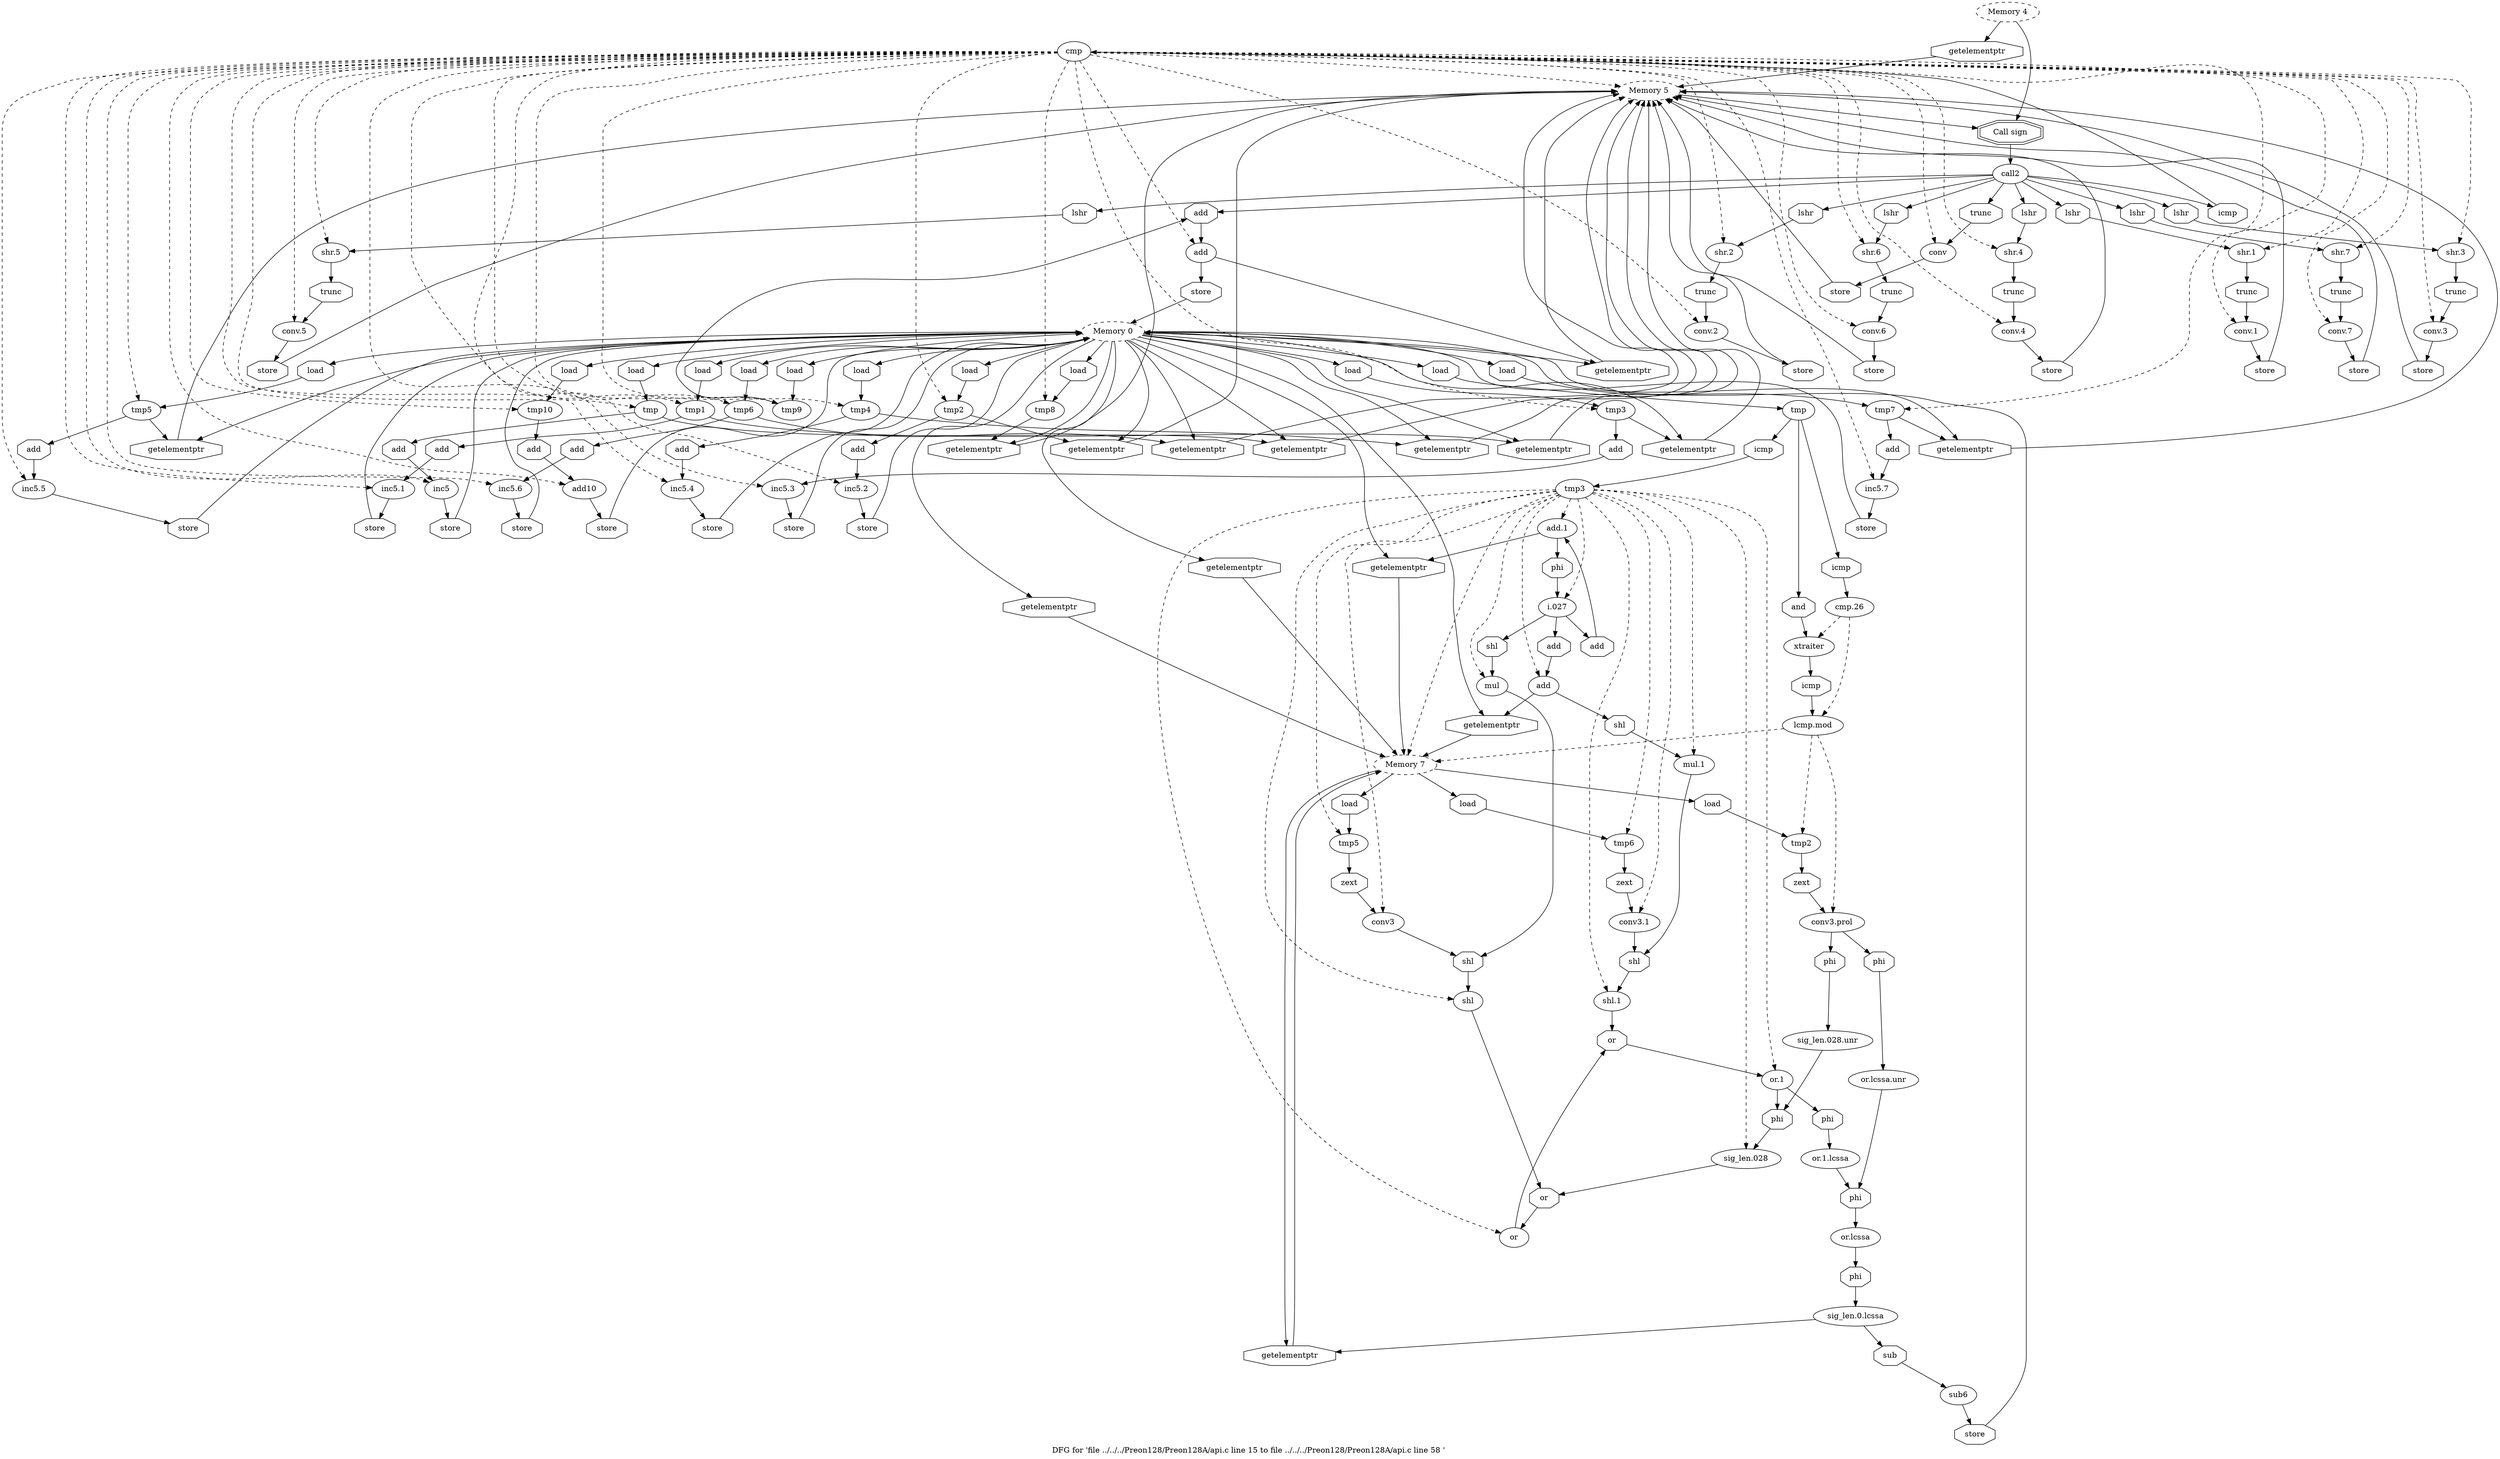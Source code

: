 digraph "DFG for 'file ../../../Preon128/Preon128A/api.c line 15 to file ../../../Preon128/Preon128A/api.c line 58 '  "{
label="DFG for 'file ../../../Preon128/Preon128A/api.c line 15 to file ../../../Preon128/Preon128A/api.c line 58 ' ";
node_2171[shape=ellipse,style=solid,label="cmp"]
node_2166[shape=ellipse,style=dashed,label="Memory 5"]
"node_2171"->"node_2166" [style=dashed]
node_2265[shape=ellipse,style=solid,label="add"]
"node_2171"->"node_2265" [style=dashed]
node_2188[shape=ellipse,style=solid,label="inc5.1"]
"node_2171"->"node_2188" [style=dashed]
node_2195[shape=ellipse,style=solid,label="conv.2"]
"node_2171"->"node_2195" [style=dashed]
node_2220[shape=ellipse,style=solid,label="tmp4"]
"node_2171"->"node_2220" [style=dashed]
node_2229[shape=ellipse,style=solid,label="conv.5"]
"node_2171"->"node_2229" [style=dashed]
node_2227[shape=ellipse,style=solid,label="shr.5"]
"node_2171"->"node_2227" [style=dashed]
node_2186[shape=ellipse,style=solid,label="tmp1"]
"node_2171"->"node_2186" [style=dashed]
node_2231[shape=ellipse,style=solid,label="tmp5"]
"node_2171"->"node_2231" [style=dashed]
node_2233[shape=ellipse,style=solid,label="inc5.5"]
"node_2171"->"node_2233" [style=dashed]
node_2238[shape=ellipse,style=solid,label="shr.6"]
"node_2171"->"node_2238" [style=dashed]
node_2218[shape=ellipse,style=solid,label="conv.4"]
"node_2171"->"node_2218" [style=dashed]
node_2240[shape=ellipse,style=solid,label="conv.6"]
"node_2171"->"node_2240" [style=dashed]
node_2242[shape=ellipse,style=solid,label="tmp6"]
"node_2171"->"node_2242" [style=dashed]
node_2260[shape=ellipse,style=solid,label="tmp8"]
"node_2171"->"node_2260" [style=dashed]
node_2177[shape=ellipse,style=solid,label="inc5"]
"node_2171"->"node_2177" [style=dashed]
node_2216[shape=ellipse,style=solid,label="shr.4"]
"node_2171"->"node_2216" [style=dashed]
node_2222[shape=ellipse,style=solid,label="inc5.4"]
"node_2171"->"node_2222" [style=dashed]
node_2244[shape=ellipse,style=solid,label="inc5.6"]
"node_2171"->"node_2244" [style=dashed]
node_2197[shape=ellipse,style=solid,label="tmp2"]
"node_2171"->"node_2197" [style=dashed]
node_2175[shape=ellipse,style=solid,label="tmp"]
"node_2171"->"node_2175" [style=dashed]
node_2269[shape=ellipse,style=solid,label="tmp10"]
"node_2171"->"node_2269" [style=dashed]
node_2263[shape=ellipse,style=solid,label="tmp9"]
"node_2171"->"node_2263" [style=dashed]
node_2271[shape=ellipse,style=solid,label="add10"]
"node_2171"->"node_2271" [style=dashed]
node_2173[shape=ellipse,style=solid,label="conv"]
"node_2171"->"node_2173" [style=dashed]
node_2249[shape=ellipse,style=solid,label="shr.7"]
"node_2171"->"node_2249" [style=dashed]
node_2204[shape=ellipse,style=solid,label="shr.3"]
"node_2171"->"node_2204" [style=dashed]
node_2251[shape=ellipse,style=solid,label="conv.7"]
"node_2171"->"node_2251" [style=dashed]
node_2211[shape=ellipse,style=solid,label="inc5.3"]
"node_2171"->"node_2211" [style=dashed]
node_2184[shape=ellipse,style=solid,label="conv.1"]
"node_2171"->"node_2184" [style=dashed]
node_2206[shape=ellipse,style=solid,label="conv.3"]
"node_2171"->"node_2206" [style=dashed]
node_2193[shape=ellipse,style=solid,label="shr.2"]
"node_2171"->"node_2193" [style=dashed]
node_2253[shape=ellipse,style=solid,label="tmp7"]
"node_2171"->"node_2253" [style=dashed]
node_2182[shape=ellipse,style=solid,label="shr.1"]
"node_2171"->"node_2182" [style=dashed]
node_2199[shape=ellipse,style=solid,label="inc5.2"]
"node_2171"->"node_2199" [style=dashed]
node_2255[shape=ellipse,style=solid,label="inc5.7"]
"node_2171"->"node_2255" [style=dashed]
node_2209[shape=ellipse,style=solid,label="tmp3"]
"node_2171"->"node_2209" [style=dashed]
node_2170[shape=doubleoctagon,style=solid,label="Call sign"]
node_2169[shape=ellipse,style=solid,label="call2"]
"node_2170"->"node_2169"
node_2266[shape=octagon,style=solid,label="add"]
"node_2169"->"node_2266"
node_2228[shape=octagon,style=solid,label="lshr"]
"node_2169"->"node_2228"
node_2217[shape=octagon,style=solid,label="lshr"]
"node_2169"->"node_2217"
node_2239[shape=octagon,style=solid,label="lshr"]
"node_2169"->"node_2239"
node_2194[shape=octagon,style=solid,label="lshr"]
"node_2169"->"node_2194"
node_2172[shape=octagon,style=solid,label="icmp"]
"node_2169"->"node_2172"
node_2174[shape=octagon,style=solid,label="trunc"]
"node_2169"->"node_2174"
node_2250[shape=octagon,style=solid,label="lshr"]
"node_2169"->"node_2250"
node_2205[shape=octagon,style=solid,label="lshr"]
"node_2169"->"node_2205"
node_2183[shape=octagon,style=solid,label="lshr"]
"node_2169"->"node_2183"
node_2168[shape=ellipse,style=dashed,label="Memory 4"]
"node_2168"->"node_2170"
node_2167[shape=octagon,style=solid,label="getelementptr"]
"node_2168"->"node_2167"
"node_2167"->"node_2166"
"node_2166"->"node_2170"
node_2165[shape=ellipse,style=dashed,label="Memory 0"]
node_2268[shape=octagon,style=solid,label="getelementptr"]
"node_2165"->"node_2268"
node_2258[shape=octagon,style=solid,label="getelementptr"]
"node_2165"->"node_2258"
node_2232[shape=octagon,style=solid,label="load"]
"node_2165"->"node_2232"
node_2303[shape=octagon,style=solid,label="getelementptr"]
"node_2165"->"node_2303"
node_2236[shape=octagon,style=solid,label="getelementptr"]
"node_2165"->"node_2236"
node_2214[shape=octagon,style=solid,label="getelementptr"]
"node_2165"->"node_2214"
node_2210[shape=octagon,style=solid,label="load"]
"node_2165"->"node_2210"
node_2176[shape=octagon,style=solid,label="load"]
"node_2165"->"node_2176"
node_2243[shape=octagon,style=solid,label="load"]
"node_2165"->"node_2243"
node_2187[shape=octagon,style=solid,label="load"]
"node_2165"->"node_2187"
node_2261[shape=octagon,style=solid,label="load"]
"node_2165"->"node_2261"
node_2262[shape=octagon,style=solid,label="getelementptr"]
"node_2165"->"node_2262"
node_2282[shape=octagon,style=solid,label="getelementptr"]
"node_2165"->"node_2282"
node_2320[shape=octagon,style=solid,label="getelementptr"]
"node_2165"->"node_2320"
node_2202[shape=octagon,style=solid,label="getelementptr"]
"node_2165"->"node_2202"
node_2247[shape=octagon,style=solid,label="getelementptr"]
"node_2165"->"node_2247"
node_2270[shape=octagon,style=solid,label="load"]
"node_2165"->"node_2270"
node_2264[shape=octagon,style=solid,label="load"]
"node_2165"->"node_2264"
node_2274[shape=octagon,style=solid,label="load"]
"node_2165"->"node_2274"
node_2180[shape=octagon,style=solid,label="getelementptr"]
"node_2165"->"node_2180"
node_2221[shape=octagon,style=solid,label="load"]
"node_2165"->"node_2221"
node_2329[shape=octagon,style=solid,label="getelementptr"]
"node_2165"->"node_2329"
node_2225[shape=octagon,style=solid,label="getelementptr"]
"node_2165"->"node_2225"
node_2254[shape=octagon,style=solid,label="load"]
"node_2165"->"node_2254"
node_2191[shape=octagon,style=solid,label="getelementptr"]
"node_2165"->"node_2191"
node_2198[shape=octagon,style=solid,label="load"]
"node_2165"->"node_2198"
node_2267[shape=octagon,style=solid,label="store"]
"node_2265"->"node_2267"
"node_2265"->"node_2268"
"node_2266"->"node_2265"
node_2190[shape=octagon,style=solid,label="store"]
"node_2188"->"node_2190"
node_2203[shape=octagon,style=solid,label="store"]
"node_2195"->"node_2203"
node_2223[shape=octagon,style=solid,label="add"]
"node_2220"->"node_2223"
"node_2220"->"node_2225"
node_2321[shape=ellipse,style=solid,label="mul"]
node_2315[shape=octagon,style=solid,label="shl"]
"node_2321"->"node_2315"
node_2322[shape=octagon,style=solid,label="shl"]
"node_2322"->"node_2321"
node_2323[shape=ellipse,style=solid,label="sig_len.028"]
node_2313[shape=octagon,style=solid,label="or"]
"node_2323"->"node_2313"
node_2212[shape=octagon,style=solid,label="add"]
"node_2212"->"node_2211"
node_2192[shape=octagon,style=solid,label="store"]
"node_2192"->"node_2166"
"node_2267"->"node_2165"
"node_2268"->"node_2166"
node_2237[shape=octagon,style=solid,label="store"]
"node_2229"->"node_2237"
node_2230[shape=octagon,style=solid,label="trunc"]
"node_2230"->"node_2229"
node_2293[shape=ellipse,style=solid,label="or.1.lcssa"]
node_2326[shape=octagon,style=solid,label="phi"]
"node_2293"->"node_2326"
node_2294[shape=octagon,style=solid,label="phi"]
"node_2294"->"node_2293"
node_2299[shape=ellipse,style=solid,label="conv3.1"]
node_2298[shape=octagon,style=solid,label="shl"]
"node_2299"->"node_2298"
node_2300[shape=octagon,style=solid,label="zext"]
"node_2300"->"node_2299"
node_2324[shape=octagon,style=solid,label="phi"]
"node_2324"->"node_2323"
node_2325[shape=ellipse,style=solid,label="or.lcssa"]
node_2328[shape=octagon,style=solid,label="phi"]
"node_2325"->"node_2328"
"node_2326"->"node_2325"
node_2312[shape=ellipse,style=solid,label="or"]
node_2296[shape=octagon,style=solid,label="or"]
"node_2312"->"node_2296"
"node_2313"->"node_2312"
node_2314[shape=ellipse,style=solid,label="shl"]
"node_2314"->"node_2313"
"node_2227"->"node_2230"
"node_2228"->"node_2227"
node_2189[shape=octagon,style=solid,label="add"]
"node_2186"->"node_2189"
"node_2186"->"node_2191"
node_2333[shape=octagon,style=solid,label="getelementptr"]
node_2281[shape=ellipse,style=dashed,label="Memory 7"]
"node_2333"->"node_2281"
"node_2217"->"node_2216"
node_2257[shape=octagon,style=solid,label="store"]
"node_2257"->"node_2165"
"node_2258"->"node_2166"
node_2201[shape=octagon,style=solid,label="store"]
"node_2201"->"node_2165"
node_2213[shape=octagon,style=solid,label="store"]
"node_2213"->"node_2165"
node_2234[shape=octagon,style=solid,label="add"]
"node_2231"->"node_2234"
"node_2231"->"node_2236"
"node_2232"->"node_2231"
"node_2303"->"node_2281"
node_2304[shape=ellipse,style=solid,label="add.1"]
"node_2304"->"node_2303"
node_2307[shape=octagon,style=solid,label="phi"]
"node_2304"->"node_2307"
node_2305[shape=octagon,style=solid,label="add"]
"node_2305"->"node_2304"
node_2235[shape=octagon,style=solid,label="store"]
"node_2233"->"node_2235"
"node_2234"->"node_2233"
node_2295[shape=ellipse,style=solid,label="or.1"]
"node_2295"->"node_2294"
"node_2295"->"node_2324"
"node_2296"->"node_2295"
"node_2235"->"node_2165"
"node_2236"->"node_2166"
"node_2237"->"node_2166"
node_2241[shape=octagon,style=solid,label="trunc"]
"node_2238"->"node_2241"
node_2226[shape=octagon,style=solid,label="store"]
"node_2218"->"node_2226"
"node_2214"->"node_2166"
"node_2239"->"node_2238"
node_2248[shape=octagon,style=solid,label="store"]
"node_2240"->"node_2248"
"node_2194"->"node_2193"
node_2208[shape=octagon,style=solid,label="store"]
"node_2208"->"node_2165"
"node_2241"->"node_2240"
node_2245[shape=octagon,style=solid,label="add"]
"node_2242"->"node_2245"
"node_2242"->"node_2247"
"node_2172"->"node_2171"
node_2179[shape=octagon,style=solid,label="store"]
"node_2179"->"node_2165"
node_2178[shape=octagon,style=solid,label="add"]
"node_2178"->"node_2177"
"node_2223"->"node_2222"
node_2224[shape=octagon,style=solid,label="store"]
"node_2224"->"node_2165"
node_2196[shape=octagon,style=solid,label="trunc"]
"node_2196"->"node_2195"
node_2309[shape=octagon,style=solid,label="shl"]
node_2308[shape=ellipse,style=solid,label="mul.1"]
"node_2309"->"node_2308"
node_2310[shape=ellipse,style=solid,label="add"]
"node_2310"->"node_2309"
"node_2310"->"node_2320"
node_2311[shape=octagon,style=solid,label="add"]
"node_2311"->"node_2310"
"node_2190"->"node_2165"
"node_2210"->"node_2209"
node_2259[shape=octagon,style=solid,label="store"]
"node_2259"->"node_2166"
"node_2260"->"node_2262"
node_2291[shape=ellipse,style=solid,label="tmp3"]
"node_2291"->"node_2321" [style=dashed]
"node_2291"->"node_2323" [style=dashed]
"node_2291"->"node_2299" [style=dashed]
"node_2291"->"node_2312" [style=dashed]
"node_2291"->"node_2314" [style=dashed]
"node_2291"->"node_2304" [style=dashed]
"node_2291"->"node_2295" [style=dashed]
"node_2291"->"node_2310" [style=dashed]
node_2301[shape=ellipse,style=solid,label="tmp6"]
"node_2291"->"node_2301" [style=dashed]
"node_2291"->"node_2281" [style=dashed]
node_2316[shape=ellipse,style=solid,label="conv3"]
"node_2291"->"node_2316" [style=dashed]
node_2297[shape=ellipse,style=solid,label="shl.1"]
"node_2291"->"node_2297" [style=dashed]
node_2318[shape=ellipse,style=solid,label="tmp5"]
"node_2291"->"node_2318" [style=dashed]
node_2306[shape=ellipse,style=solid,label="i.027"]
"node_2291"->"node_2306" [style=dashed]
"node_2291"->"node_2308" [style=dashed]
node_2292[shape=octagon,style=solid,label="icmp"]
"node_2292"->"node_2291"
"node_2177"->"node_2179"
"node_2176"->"node_2175"
"node_2301"->"node_2300"
node_2302[shape=octagon,style=solid,label="load"]
"node_2302"->"node_2301"
node_2289[shape=ellipse,style=solid,label="sig_len.028.unr"]
"node_2289"->"node_2324"
node_2290[shape=octagon,style=solid,label="phi"]
"node_2290"->"node_2289"
node_2219[shape=octagon,style=solid,label="trunc"]
"node_2216"->"node_2219"
"node_2222"->"node_2224"
"node_2243"->"node_2242"
node_2246[shape=octagon,style=solid,label="store"]
"node_2244"->"node_2246"
"node_2219"->"node_2218"
"node_2187"->"node_2186"
"node_2261"->"node_2260"
"node_2262"->"node_2166"
"node_2281"->"node_2333"
"node_2281"->"node_2302"
node_2284[shape=octagon,style=solid,label="load"]
"node_2281"->"node_2284"
node_2319[shape=octagon,style=solid,label="load"]
"node_2281"->"node_2319"
"node_2282"->"node_2281"
"node_2315"->"node_2314"
"node_2316"->"node_2315"
node_2317[shape=octagon,style=solid,label="zext"]
"node_2317"->"node_2316"
node_2283[shape=ellipse,style=solid,label="tmp2"]
node_2286[shape=octagon,style=solid,label="zext"]
"node_2283"->"node_2286"
"node_2284"->"node_2283"
"node_2245"->"node_2244"
"node_2246"->"node_2165"
"node_2297"->"node_2296"
"node_2298"->"node_2297"
"node_2318"->"node_2317"
"node_2319"->"node_2318"
"node_2320"->"node_2281"
"node_2197"->"node_2202"
node_2200[shape=octagon,style=solid,label="add"]
"node_2197"->"node_2200"
"node_2202"->"node_2166"
node_2285[shape=ellipse,style=solid,label="conv3.prol"]
"node_2285"->"node_2290"
node_2288[shape=octagon,style=solid,label="phi"]
"node_2285"->"node_2288"
"node_2286"->"node_2285"
"node_2175"->"node_2178"
"node_2175"->"node_2180"
"node_2247"->"node_2166"
"node_2248"->"node_2166"
"node_2174"->"node_2173"
node_2272[shape=octagon,style=solid,label="add"]
"node_2269"->"node_2272"
"node_2270"->"node_2269"
node_2215[shape=octagon,style=solid,label="store"]
"node_2215"->"node_2166"
"node_2263"->"node_2266"
"node_2264"->"node_2263"
"node_2271"->"node_2208"
"node_2272"->"node_2271"
node_2181[shape=octagon,style=solid,label="store"]
"node_2173"->"node_2181"
"node_2203"->"node_2166"
node_2287[shape=ellipse,style=solid,label="or.lcssa.unr"]
"node_2287"->"node_2326"
"node_2288"->"node_2287"
node_2273[shape=ellipse,style=solid,label="tmp"]
"node_2273"->"node_2292"
node_2276[shape=octagon,style=solid,label="icmp"]
"node_2273"->"node_2276"
node_2278[shape=octagon,style=solid,label="and"]
"node_2273"->"node_2278"
"node_2274"->"node_2273"
"node_2306"->"node_2322"
"node_2306"->"node_2305"
"node_2306"->"node_2311"
"node_2307"->"node_2306"
"node_2308"->"node_2298"
"node_2180"->"node_2166"
"node_2221"->"node_2220"
node_2252[shape=octagon,style=solid,label="trunc"]
"node_2249"->"node_2252"
"node_2250"->"node_2249"
node_2207[shape=octagon,style=solid,label="trunc"]
"node_2204"->"node_2207"
"node_2251"->"node_2259"
"node_2252"->"node_2251"
node_2327[shape=ellipse,style=solid,label="sig_len.0.lcssa"]
"node_2327"->"node_2333"
node_2331[shape=octagon,style=solid,label="sub"]
"node_2327"->"node_2331"
"node_2328"->"node_2327"
"node_2329"->"node_2281"
"node_2205"->"node_2204"
"node_2211"->"node_2213"
"node_2184"->"node_2192"
"node_2206"->"node_2215"
"node_2225"->"node_2166"
"node_2226"->"node_2166"
"node_2193"->"node_2196"
node_2275[shape=ellipse,style=solid,label="cmp.26"]
node_2277[shape=ellipse,style=solid,label="xtraiter"]
"node_2275"->"node_2277" [style=dashed]
node_2279[shape=ellipse,style=solid,label="lcmp.mod"]
"node_2275"->"node_2279" [style=dashed]
"node_2276"->"node_2275"
"node_2253"->"node_2258"
node_2256[shape=octagon,style=solid,label="add"]
"node_2253"->"node_2256"
"node_2254"->"node_2253"
"node_2183"->"node_2182"
"node_2189"->"node_2188"
node_2280[shape=octagon,style=solid,label="icmp"]
"node_2277"->"node_2280"
"node_2278"->"node_2277"
node_2185[shape=octagon,style=solid,label="trunc"]
"node_2182"->"node_2185"
"node_2191"->"node_2166"
"node_2207"->"node_2206"
"node_2200"->"node_2199"
"node_2199"->"node_2201"
"node_2181"->"node_2166"
node_2330[shape=ellipse,style=solid,label="sub6"]
node_2332[shape=octagon,style=solid,label="store"]
"node_2330"->"node_2332"
"node_2331"->"node_2330"
"node_2332"->"node_2165"
"node_2279"->"node_2281" [style=dashed]
"node_2279"->"node_2283" [style=dashed]
"node_2279"->"node_2285" [style=dashed]
"node_2280"->"node_2279"
"node_2185"->"node_2184"
"node_2255"->"node_2257"
"node_2256"->"node_2255"
"node_2209"->"node_2212"
"node_2209"->"node_2214"
"node_2198"->"node_2197"
}

